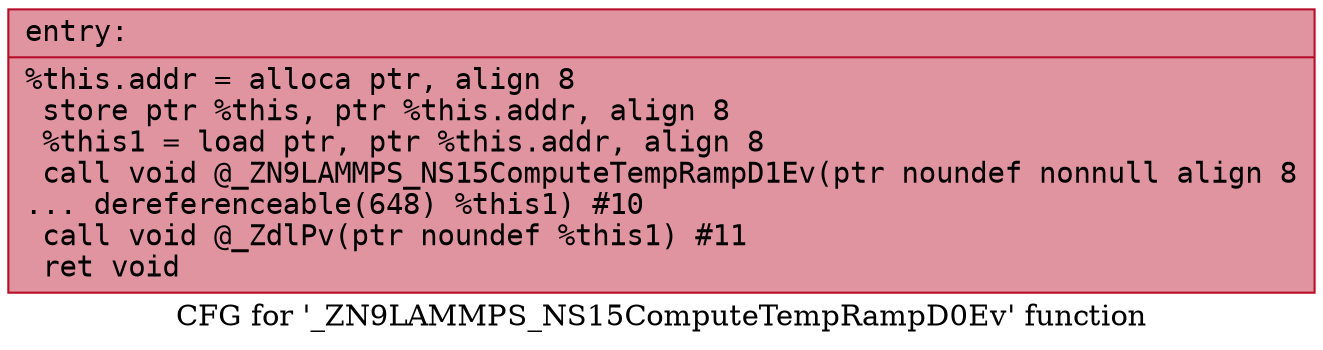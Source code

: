 digraph "CFG for '_ZN9LAMMPS_NS15ComputeTempRampD0Ev' function" {
	label="CFG for '_ZN9LAMMPS_NS15ComputeTempRampD0Ev' function";

	Node0x5563a4176a40 [shape=record,color="#b70d28ff", style=filled, fillcolor="#b70d2870" fontname="Courier",label="{entry:\l|  %this.addr = alloca ptr, align 8\l  store ptr %this, ptr %this.addr, align 8\l  %this1 = load ptr, ptr %this.addr, align 8\l  call void @_ZN9LAMMPS_NS15ComputeTempRampD1Ev(ptr noundef nonnull align 8\l... dereferenceable(648) %this1) #10\l  call void @_ZdlPv(ptr noundef %this1) #11\l  ret void\l}"];
}

